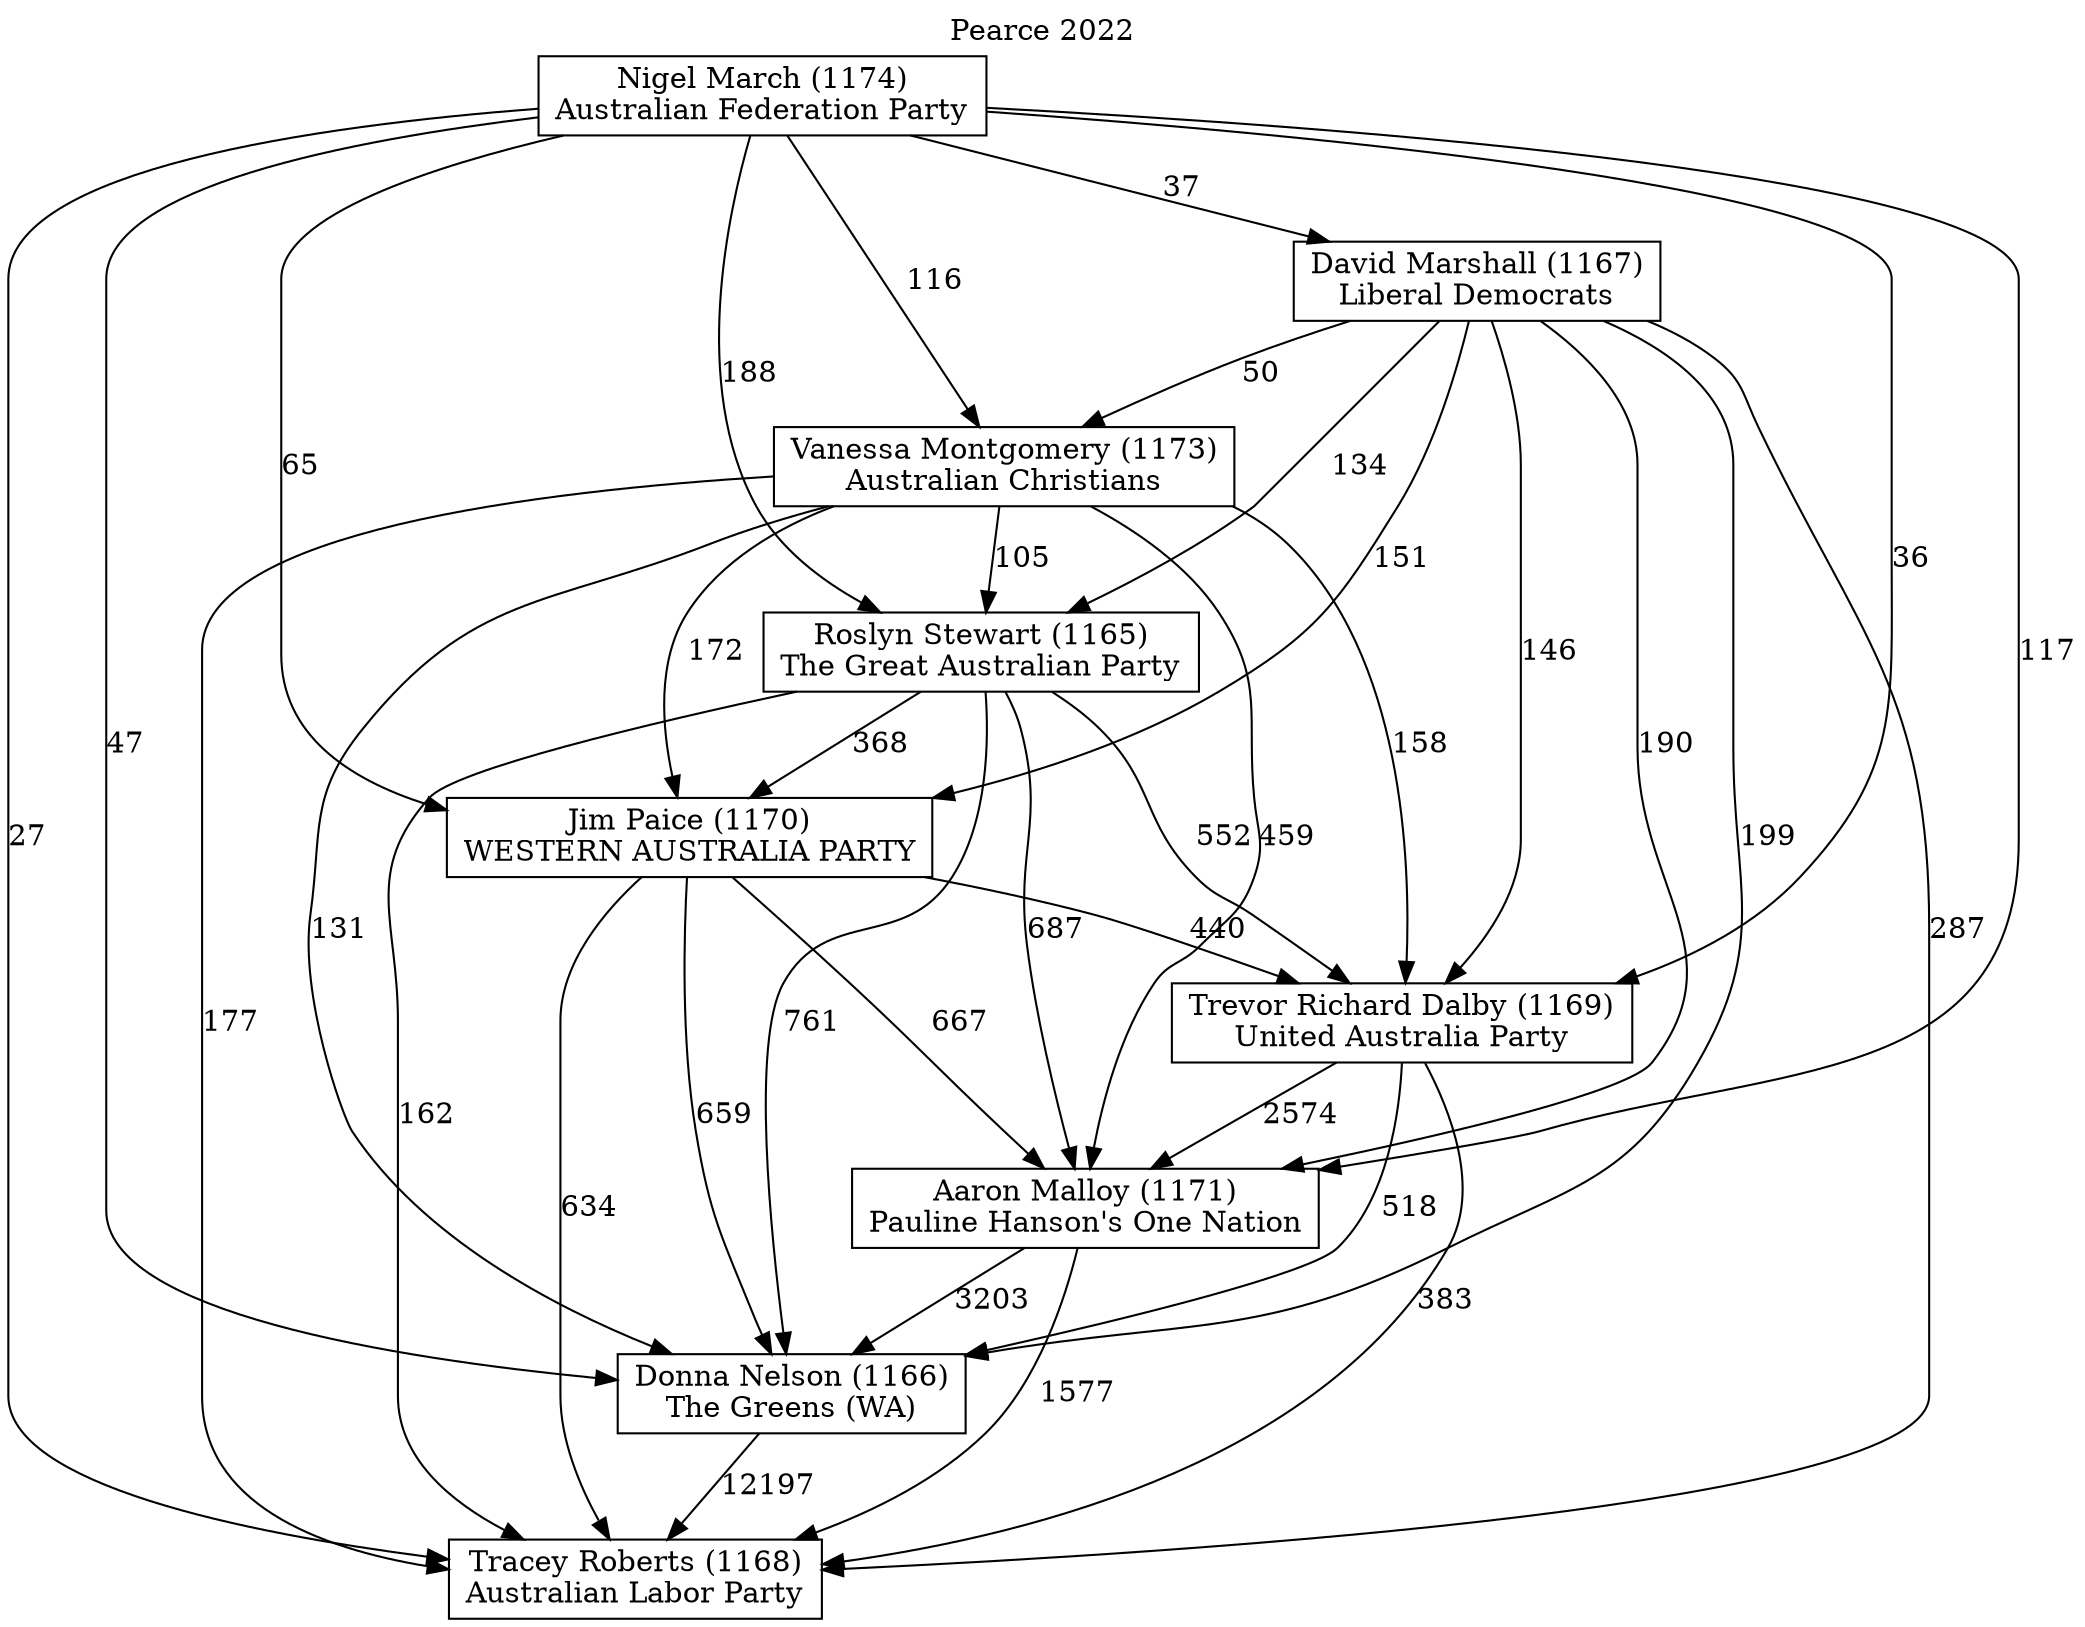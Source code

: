 // House preference flow
digraph "Tracey Roberts (1168)_Pearce_2022" {
	graph [label="Pearce 2022" labelloc=t mclimit=10]
	node [shape=box]
	"Tracey Roberts (1168)" [label="Tracey Roberts (1168)
Australian Labor Party"]
	"Donna Nelson (1166)" [label="Donna Nelson (1166)
The Greens (WA)"]
	"Roslyn Stewart (1165)" [label="Roslyn Stewart (1165)
The Great Australian Party"]
	"Aaron Malloy (1171)" [label="Aaron Malloy (1171)
Pauline Hanson's One Nation"]
	"Nigel March (1174)" [label="Nigel March (1174)
Australian Federation Party"]
	"Jim Paice (1170)" [label="Jim Paice (1170)
WESTERN AUSTRALIA PARTY"]
	"Vanessa Montgomery (1173)" [label="Vanessa Montgomery (1173)
Australian Christians"]
	"Trevor Richard Dalby (1169)" [label="Trevor Richard Dalby (1169)
United Australia Party"]
	"David Marshall (1167)" [label="David Marshall (1167)
Liberal Democrats"]
	"Nigel March (1174)" -> "Jim Paice (1170)" [label=65]
	"Jim Paice (1170)" -> "Tracey Roberts (1168)" [label=634]
	"David Marshall (1167)" -> "Roslyn Stewart (1165)" [label=134]
	"Jim Paice (1170)" -> "Trevor Richard Dalby (1169)" [label=440]
	"Donna Nelson (1166)" -> "Tracey Roberts (1168)" [label=12197]
	"Vanessa Montgomery (1173)" -> "Aaron Malloy (1171)" [label=459]
	"Roslyn Stewart (1165)" -> "Donna Nelson (1166)" [label=761]
	"Roslyn Stewart (1165)" -> "Trevor Richard Dalby (1169)" [label=552]
	"Vanessa Montgomery (1173)" -> "Donna Nelson (1166)" [label=131]
	"Jim Paice (1170)" -> "Aaron Malloy (1171)" [label=667]
	"Vanessa Montgomery (1173)" -> "Tracey Roberts (1168)" [label=177]
	"Vanessa Montgomery (1173)" -> "Jim Paice (1170)" [label=172]
	"David Marshall (1167)" -> "Tracey Roberts (1168)" [label=287]
	"Aaron Malloy (1171)" -> "Tracey Roberts (1168)" [label=1577]
	"David Marshall (1167)" -> "Donna Nelson (1166)" [label=199]
	"Nigel March (1174)" -> "Roslyn Stewart (1165)" [label=188]
	"Roslyn Stewart (1165)" -> "Tracey Roberts (1168)" [label=162]
	"Nigel March (1174)" -> "Trevor Richard Dalby (1169)" [label=36]
	"Nigel March (1174)" -> "Donna Nelson (1166)" [label=47]
	"Jim Paice (1170)" -> "Donna Nelson (1166)" [label=659]
	"Nigel March (1174)" -> "Vanessa Montgomery (1173)" [label=116]
	"David Marshall (1167)" -> "Vanessa Montgomery (1173)" [label=50]
	"David Marshall (1167)" -> "Aaron Malloy (1171)" [label=190]
	"Roslyn Stewart (1165)" -> "Jim Paice (1170)" [label=368]
	"Vanessa Montgomery (1173)" -> "Roslyn Stewart (1165)" [label=105]
	"Trevor Richard Dalby (1169)" -> "Tracey Roberts (1168)" [label=383]
	"Trevor Richard Dalby (1169)" -> "Aaron Malloy (1171)" [label=2574]
	"Nigel March (1174)" -> "David Marshall (1167)" [label=37]
	"Roslyn Stewart (1165)" -> "Aaron Malloy (1171)" [label=687]
	"Nigel March (1174)" -> "Aaron Malloy (1171)" [label=117]
	"David Marshall (1167)" -> "Jim Paice (1170)" [label=151]
	"Aaron Malloy (1171)" -> "Donna Nelson (1166)" [label=3203]
	"Vanessa Montgomery (1173)" -> "Trevor Richard Dalby (1169)" [label=158]
	"Nigel March (1174)" -> "Tracey Roberts (1168)" [label=27]
	"Trevor Richard Dalby (1169)" -> "Donna Nelson (1166)" [label=518]
	"David Marshall (1167)" -> "Trevor Richard Dalby (1169)" [label=146]
}
